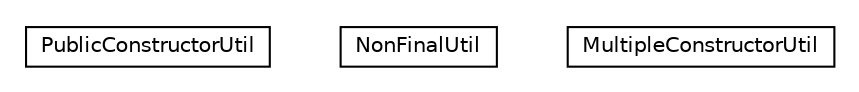 #!/usr/local/bin/dot
#
# Class diagram 
# Generated by UMLGraph version R5_6-24-gf6e263 (http://www.umlgraph.org/)
#

digraph G {
	edge [fontname="Helvetica",fontsize=10,labelfontname="Helvetica",labelfontsize=10];
	node [fontname="Helvetica",fontsize=10,shape=plaintext];
	nodesep=0.25;
	ranksep=0.5;
	// net.trajano.commons.testing.test.util.PublicConstructorUtil
	c9 [label=<<table title="net.trajano.commons.testing.test.util.PublicConstructorUtil" border="0" cellborder="1" cellspacing="0" cellpadding="2" port="p" href="./PublicConstructorUtil.html">
		<tr><td><table border="0" cellspacing="0" cellpadding="1">
<tr><td align="center" balign="center"> PublicConstructorUtil </td></tr>
		</table></td></tr>
		</table>>, URL="./PublicConstructorUtil.html", fontname="Helvetica", fontcolor="black", fontsize=10.0];
	// net.trajano.commons.testing.test.util.NonFinalUtil
	c10 [label=<<table title="net.trajano.commons.testing.test.util.NonFinalUtil" border="0" cellborder="1" cellspacing="0" cellpadding="2" port="p" href="./NonFinalUtil.html">
		<tr><td><table border="0" cellspacing="0" cellpadding="1">
<tr><td align="center" balign="center"> NonFinalUtil </td></tr>
		</table></td></tr>
		</table>>, URL="./NonFinalUtil.html", fontname="Helvetica", fontcolor="black", fontsize=10.0];
	// net.trajano.commons.testing.test.util.MultipleConstructorUtil
	c11 [label=<<table title="net.trajano.commons.testing.test.util.MultipleConstructorUtil" border="0" cellborder="1" cellspacing="0" cellpadding="2" port="p" href="./MultipleConstructorUtil.html">
		<tr><td><table border="0" cellspacing="0" cellpadding="1">
<tr><td align="center" balign="center"> MultipleConstructorUtil </td></tr>
		</table></td></tr>
		</table>>, URL="./MultipleConstructorUtil.html", fontname="Helvetica", fontcolor="black", fontsize=10.0];
}

